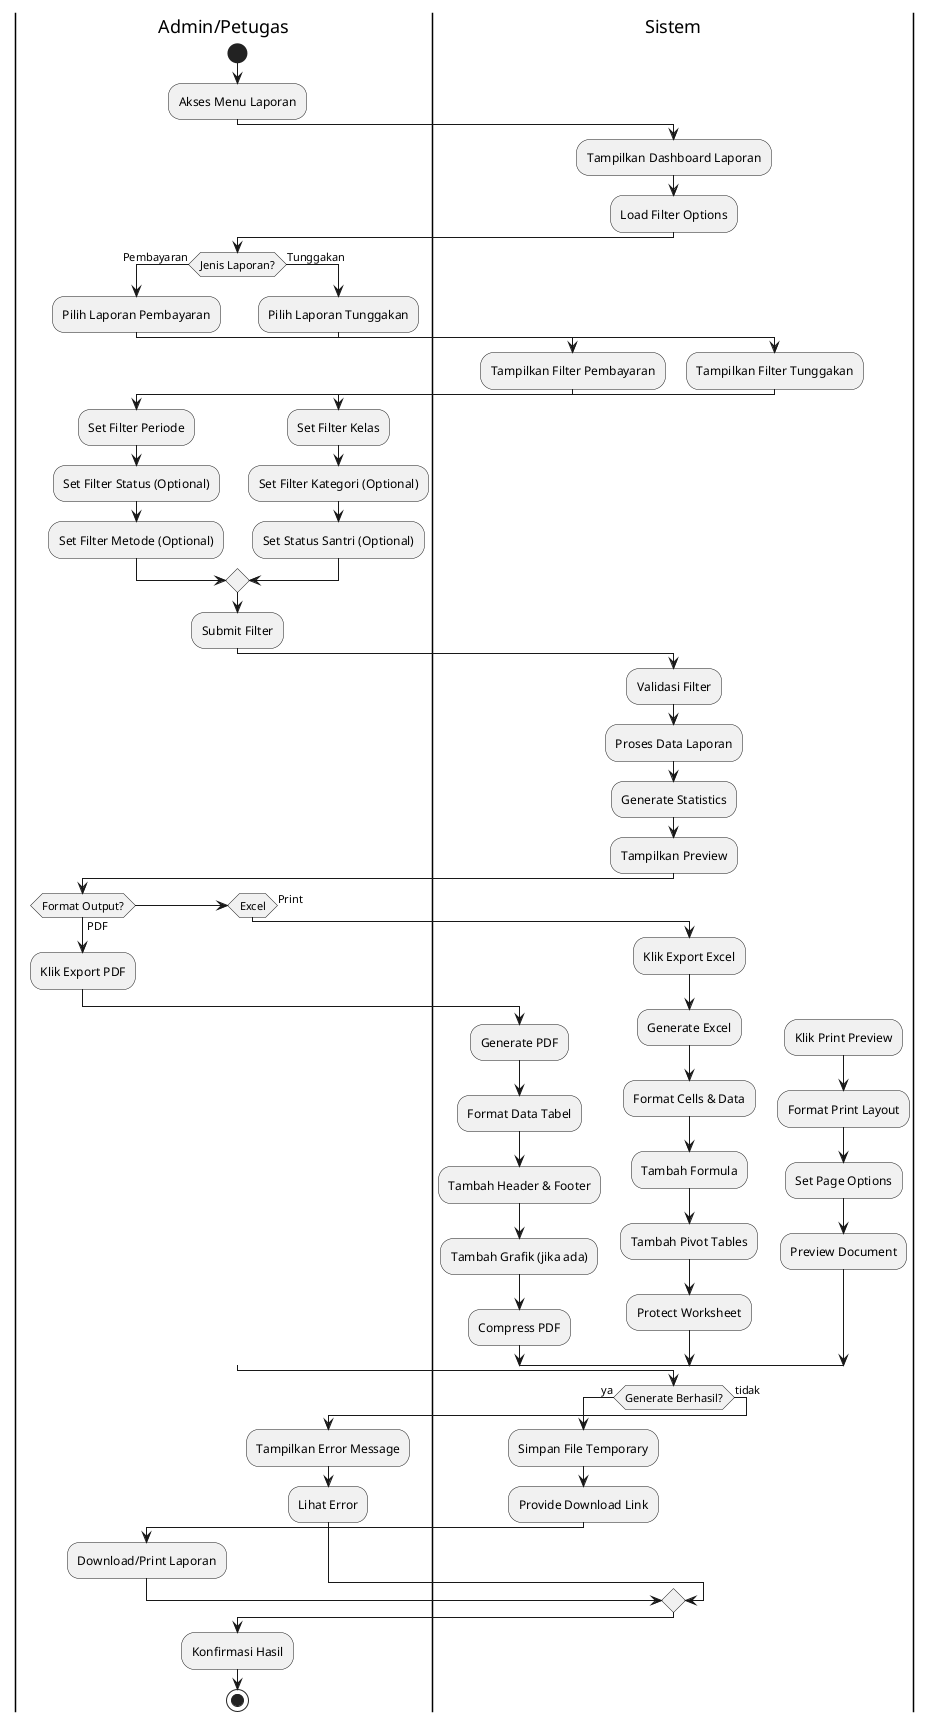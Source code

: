 @startuml Kelola Laporan

|Admin/Petugas|
start

:Akses Menu Laporan;

|Sistem|
:Tampilkan Dashboard Laporan;
:Load Filter Options;

|Admin/Petugas|
if (Jenis Laporan?) then (Pembayaran)
    :Pilih Laporan Pembayaran;
    
    |Sistem|
    :Tampilkan Filter Pembayaran;
    
    |Admin/Petugas|
    :Set Filter Periode;
    :Set Filter Status (Optional);
    :Set Filter Metode (Optional);
    
else (Tunggakan)
    :Pilih Laporan Tunggakan;
    
    |Sistem|
    :Tampilkan Filter Tunggakan;
    
    |Admin/Petugas|
    :Set Filter Kelas;
    :Set Filter Kategori (Optional);
    :Set Status Santri (Optional);
endif

|Admin/Petugas|
:Submit Filter;

|Sistem|
:Validasi Filter;
:Proses Data Laporan;
:Generate Statistics;
:Tampilkan Preview;

|Admin/Petugas|
if (Format Output?) then (PDF)
    :Klik Export PDF;
    
    |Sistem|
    :Generate PDF;
    :Format Data Tabel;
    :Tambah Header & Footer;
    :Tambah Grafik (jika ada);
    :Compress PDF;
    
elseif (Excel)
    :Klik Export Excel;
    
    |Sistem|
    :Generate Excel;
    :Format Cells & Data;
    :Tambah Formula;
    :Tambah Pivot Tables;
    :Protect Worksheet;
    
else (Print)
    :Klik Print Preview;
    
    |Sistem|
    :Format Print Layout;
    :Set Page Options;
    :Preview Document;
endif

|Sistem|
if (Generate Berhasil?) then (ya)
    :Simpan File Temporary;
    :Provide Download Link;
    
    |Admin/Petugas|
    :Download/Print Laporan;
else (tidak)
    :Tampilkan Error Message;
    
    |Admin/Petugas|
    :Lihat Error;
endif

|Admin/Petugas|
:Konfirmasi Hasil;
stop

@enduml